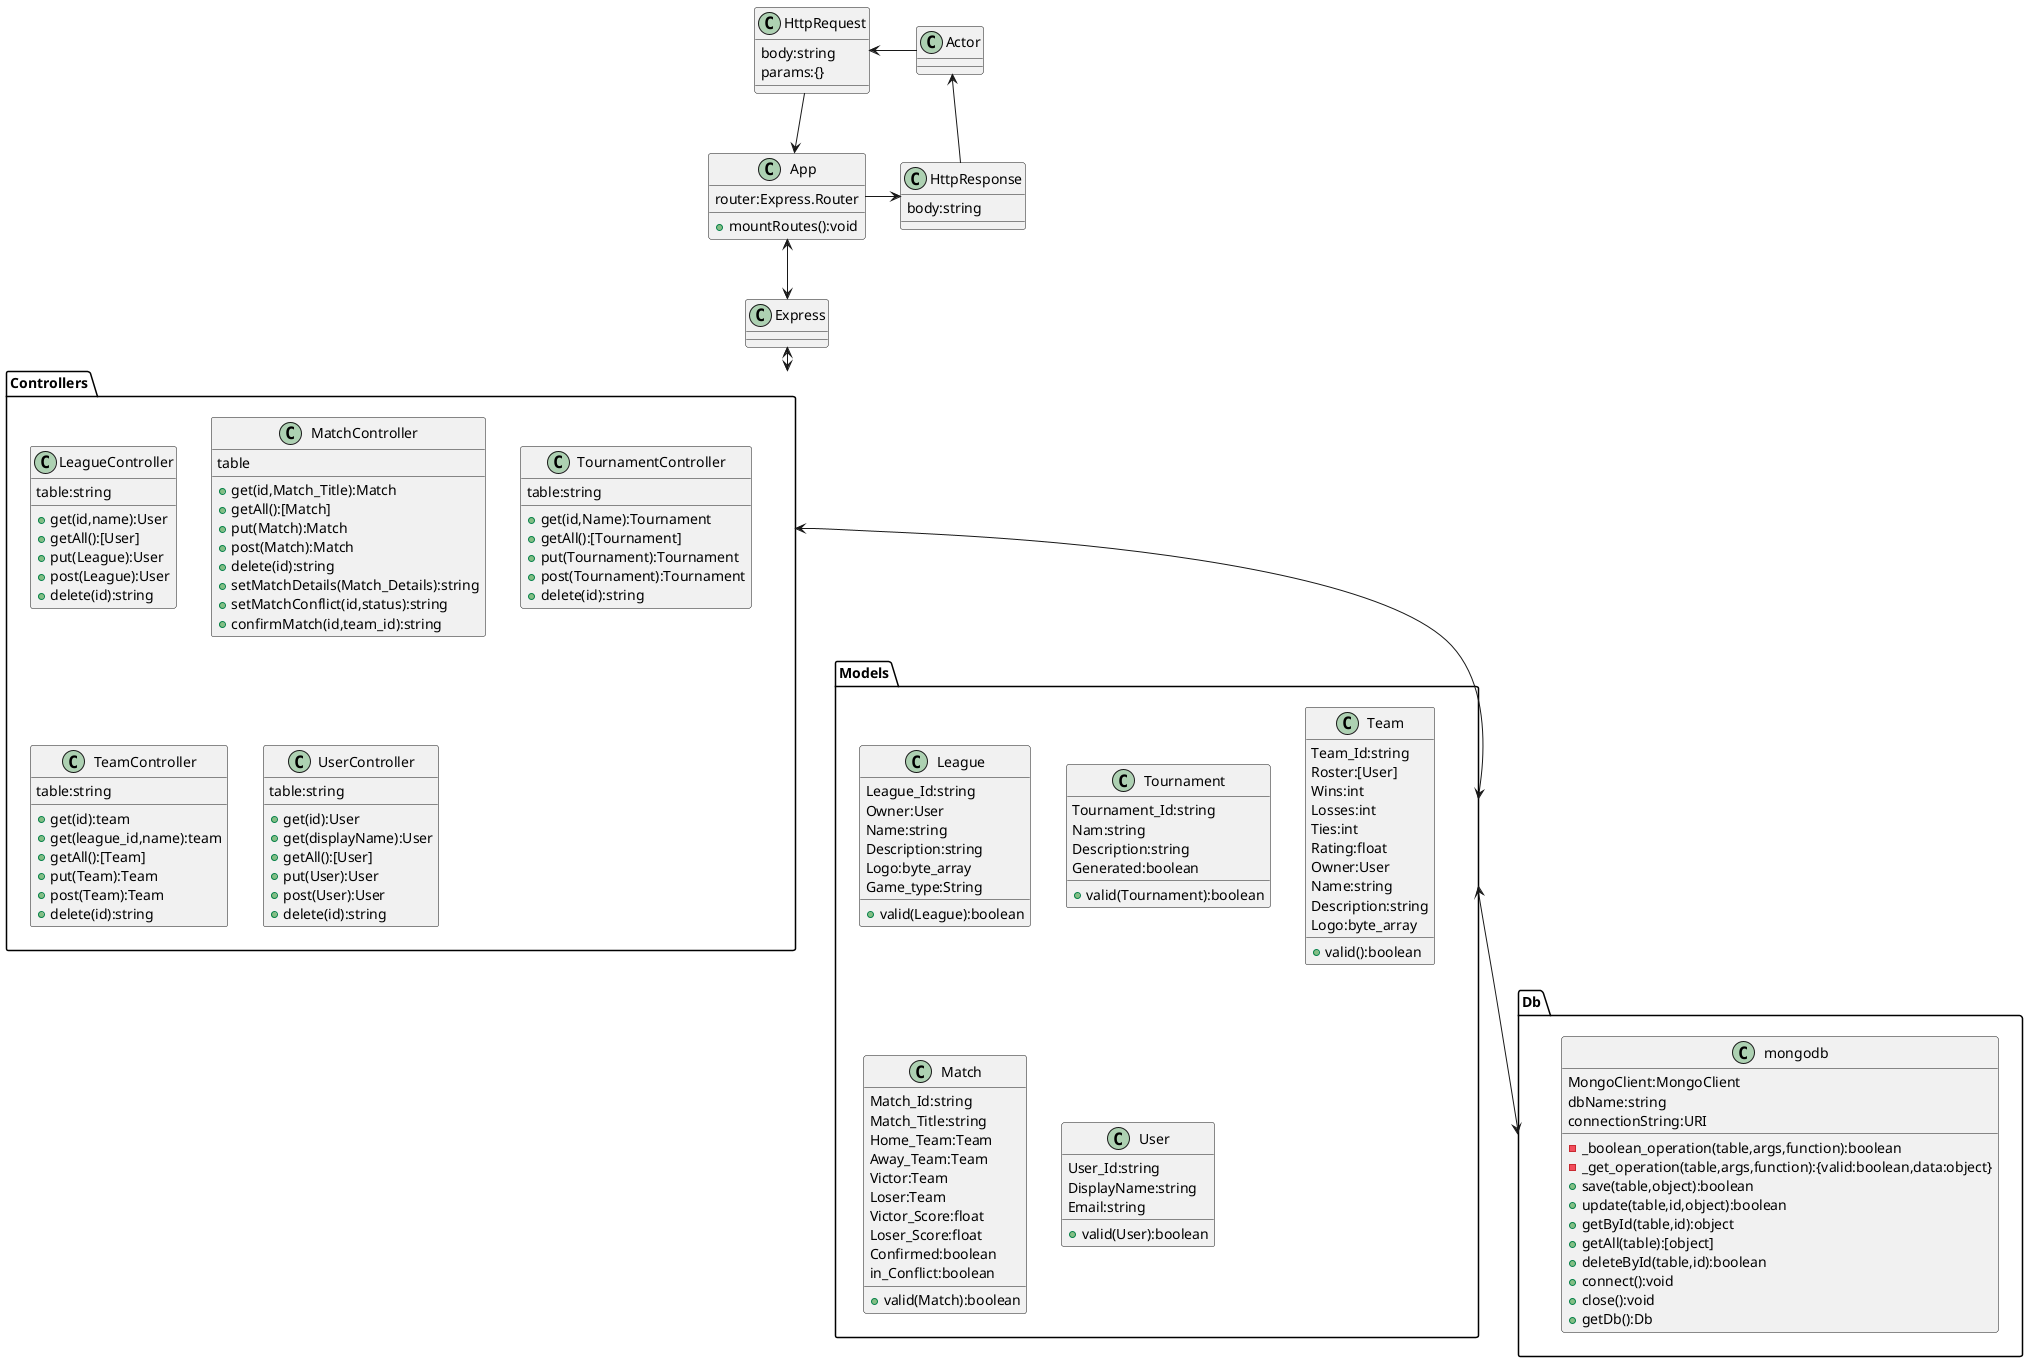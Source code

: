 @startuml

class HttpRequest{
  body:string
  params:{}
  }

class Actor {
  }


class HttpResponse{
  body:string
  }

package Models {
  
  class League {
  League_Id:string
  Owner:User
  Name:string
  Description:string
  Logo:byte_array
  Game_type:String
  
  +valid(League):boolean
}

class Tournament {
  Tournament_Id:string
  Nam:string
  Description:string
  Generated:boolean
  +valid(Tournament):boolean
}

class Team {
  Team_Id:string
  Roster:[User]
  Wins:int
  Losses:int
  Ties:int
  Rating:float
  Owner:User
  Name:string
  Description:string
  Logo:byte_array
  +valid():boolean
  }
  
  class Match {
    Match_Id:string
    Match_Title:string
    Home_Team:Team
    Away_Team:Team
    Victor:Team
    Loser:Team
    Victor_Score:float
    Loser_Score:float
    Confirmed:boolean
    in_Conflict:boolean
    
    +valid(Match):boolean
  }
  
  class User{
    User_Id:string
    DisplayName:string
    Email:string
    +valid(User):boolean
  }
}

package Controllers {
  class LeagueController {
    table:string
    +get(id,name):User
    +getAll():[User]
    +put(League):User
    +post(League):User
    +delete(id):string
    
  }
  class MatchController {
    table
    +get(id,Match_Title):Match
    +getAll():[Match]
    +put(Match):Match
    +post(Match):Match
    +delete(id):string
    +setMatchDetails(Match_Details):string
    +setMatchConflict(id,status):string
    +confirmMatch(id,team_id):string
  }
  class TournamentController {
    table:string
    +get(id,Name):Tournament
    +getAll():[Tournament]
    +put(Tournament):Tournament
    +post(Tournament):Tournament
    +delete(id):string

    
  }
  class TeamController {
    table:string
    +get(id):team
    +get(league_id,name):team
    +getAll():[Team]
    +put(Team):Team
    +post(Team):Team
    +delete(id):string
  }
  class UserController {
    table:string
    +get(id):User
    +get(displayName):User
    +getAll():[User]
    +put(User):User
    +post(User):User
    +delete(id):string
  }
  
}

package Db {
  
  class mongodb {
      MongoClient:MongoClient
      dbName:string
      connectionString:URI
    
      -_boolean_operation(table,args,function):boolean
      -_get_operation(table,args,function):{valid:boolean,data:object}
    +save(table,object):boolean
    +update(table,id,object):boolean
    +getById(table,id):object
    +getAll(table):[object]
    +deleteById(table,id):boolean
    +connect():void
    +close():void
    +getDb():Db
    }
  
  }

class Express{
  
}

class App{
  router:Express.Router
  +mountRoutes():void
}

HttpRequest -down-> App

Models <-down-> Db

App -right-> HttpResponse

App <-down-> Express

Express <-down-> Controllers

Controllers <-down-> Models

Actor -left-> HttpRequest

HttpResponse -up-> Actor

@enduml
